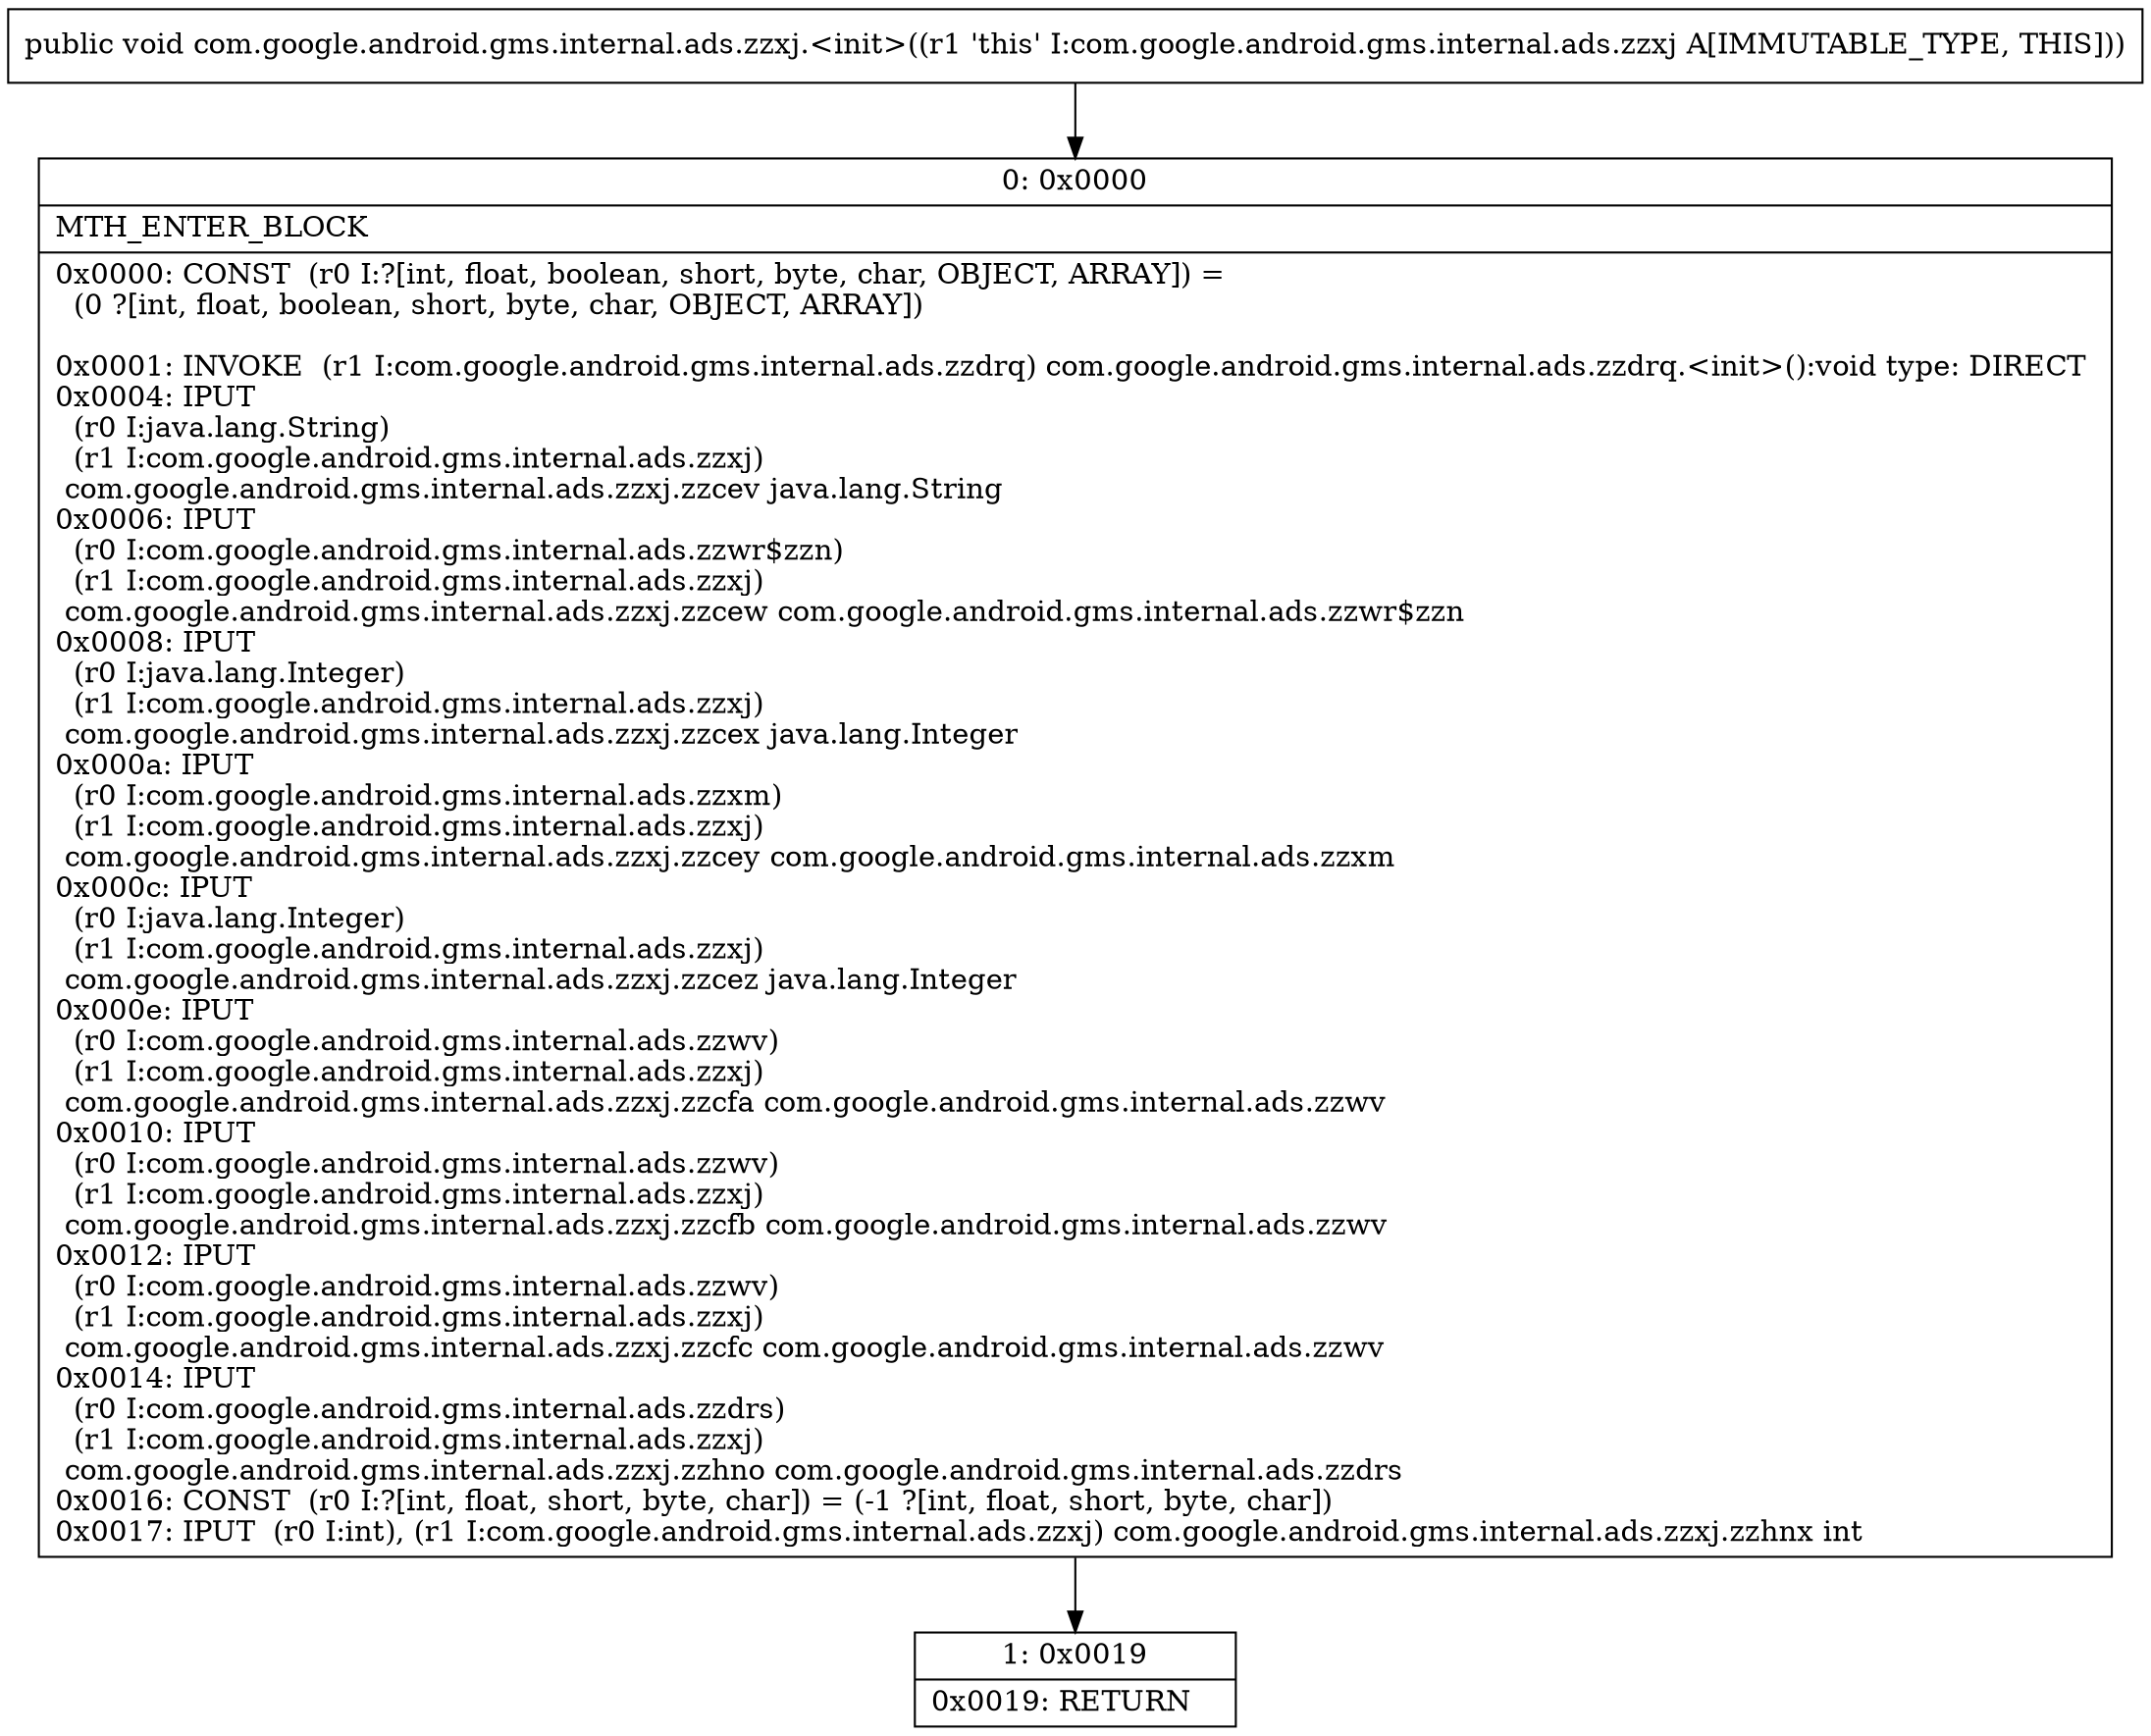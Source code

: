 digraph "CFG forcom.google.android.gms.internal.ads.zzxj.\<init\>()V" {
Node_0 [shape=record,label="{0\:\ 0x0000|MTH_ENTER_BLOCK\l|0x0000: CONST  (r0 I:?[int, float, boolean, short, byte, char, OBJECT, ARRAY]) = \l  (0 ?[int, float, boolean, short, byte, char, OBJECT, ARRAY])\l \l0x0001: INVOKE  (r1 I:com.google.android.gms.internal.ads.zzdrq) com.google.android.gms.internal.ads.zzdrq.\<init\>():void type: DIRECT \l0x0004: IPUT  \l  (r0 I:java.lang.String)\l  (r1 I:com.google.android.gms.internal.ads.zzxj)\l com.google.android.gms.internal.ads.zzxj.zzcev java.lang.String \l0x0006: IPUT  \l  (r0 I:com.google.android.gms.internal.ads.zzwr$zzn)\l  (r1 I:com.google.android.gms.internal.ads.zzxj)\l com.google.android.gms.internal.ads.zzxj.zzcew com.google.android.gms.internal.ads.zzwr$zzn \l0x0008: IPUT  \l  (r0 I:java.lang.Integer)\l  (r1 I:com.google.android.gms.internal.ads.zzxj)\l com.google.android.gms.internal.ads.zzxj.zzcex java.lang.Integer \l0x000a: IPUT  \l  (r0 I:com.google.android.gms.internal.ads.zzxm)\l  (r1 I:com.google.android.gms.internal.ads.zzxj)\l com.google.android.gms.internal.ads.zzxj.zzcey com.google.android.gms.internal.ads.zzxm \l0x000c: IPUT  \l  (r0 I:java.lang.Integer)\l  (r1 I:com.google.android.gms.internal.ads.zzxj)\l com.google.android.gms.internal.ads.zzxj.zzcez java.lang.Integer \l0x000e: IPUT  \l  (r0 I:com.google.android.gms.internal.ads.zzwv)\l  (r1 I:com.google.android.gms.internal.ads.zzxj)\l com.google.android.gms.internal.ads.zzxj.zzcfa com.google.android.gms.internal.ads.zzwv \l0x0010: IPUT  \l  (r0 I:com.google.android.gms.internal.ads.zzwv)\l  (r1 I:com.google.android.gms.internal.ads.zzxj)\l com.google.android.gms.internal.ads.zzxj.zzcfb com.google.android.gms.internal.ads.zzwv \l0x0012: IPUT  \l  (r0 I:com.google.android.gms.internal.ads.zzwv)\l  (r1 I:com.google.android.gms.internal.ads.zzxj)\l com.google.android.gms.internal.ads.zzxj.zzcfc com.google.android.gms.internal.ads.zzwv \l0x0014: IPUT  \l  (r0 I:com.google.android.gms.internal.ads.zzdrs)\l  (r1 I:com.google.android.gms.internal.ads.zzxj)\l com.google.android.gms.internal.ads.zzxj.zzhno com.google.android.gms.internal.ads.zzdrs \l0x0016: CONST  (r0 I:?[int, float, short, byte, char]) = (\-1 ?[int, float, short, byte, char]) \l0x0017: IPUT  (r0 I:int), (r1 I:com.google.android.gms.internal.ads.zzxj) com.google.android.gms.internal.ads.zzxj.zzhnx int \l}"];
Node_1 [shape=record,label="{1\:\ 0x0019|0x0019: RETURN   \l}"];
MethodNode[shape=record,label="{public void com.google.android.gms.internal.ads.zzxj.\<init\>((r1 'this' I:com.google.android.gms.internal.ads.zzxj A[IMMUTABLE_TYPE, THIS])) }"];
MethodNode -> Node_0;
Node_0 -> Node_1;
}

